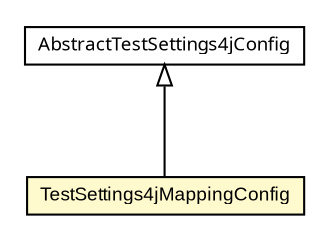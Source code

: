 #!/usr/local/bin/dot
#
# Class diagram 
# Generated by UmlGraph version 4.6 (http://www.spinellis.gr/sw/umlgraph)
#

digraph G {
	edge [fontname="arial",fontsize=10,labelfontname="arial",labelfontsize=10];
	node [fontname="arial",fontsize=10,shape=plaintext];
	// org.settings4j.config.TestSettings4jMappingConfig
	c173 [label=<<table border="0" cellborder="1" cellspacing="0" cellpadding="2" port="p" bgcolor="lemonChiffon" href="./TestSettings4jMappingConfig.html">
		<tr><td><table border="0" cellspacing="0" cellpadding="1">
			<tr><td> TestSettings4jMappingConfig </td></tr>
		</table></td></tr>
		</table>>, fontname="arial", fontcolor="black", fontsize=9.0];
	// org.settings4j.config.AbstractTestSettings4jConfig
	c182 [label=<<table border="0" cellborder="1" cellspacing="0" cellpadding="2" port="p" href="./AbstractTestSettings4jConfig.html">
		<tr><td><table border="0" cellspacing="0" cellpadding="1">
			<tr><td><font face="ariali"> AbstractTestSettings4jConfig </font></td></tr>
		</table></td></tr>
		</table>>, fontname="arial", fontcolor="black", fontsize=9.0];
	//org.settings4j.config.TestSettings4jMappingConfig extends org.settings4j.config.AbstractTestSettings4jConfig
	c182:p -> c173:p [dir=back,arrowtail=empty];
}


